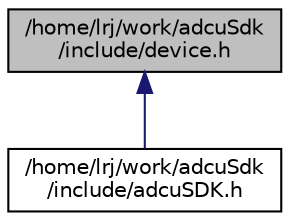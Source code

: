 digraph "/home/lrj/work/adcuSdk/include/device.h"
{
  edge [fontname="Helvetica",fontsize="10",labelfontname="Helvetica",labelfontsize="10"];
  node [fontname="Helvetica",fontsize="10",shape=record];
  Node1 [label="/home/lrj/work/adcuSdk\l/include/device.h",height=0.2,width=0.4,color="black", fillcolor="grey75", style="filled", fontcolor="black"];
  Node1 -> Node2 [dir="back",color="midnightblue",fontsize="10",style="solid",fontname="Helvetica"];
  Node2 [label="/home/lrj/work/adcuSdk\l/include/adcuSDK.h",height=0.2,width=0.4,color="black", fillcolor="white", style="filled",URL="$adcuSDK_8h.html"];
}

